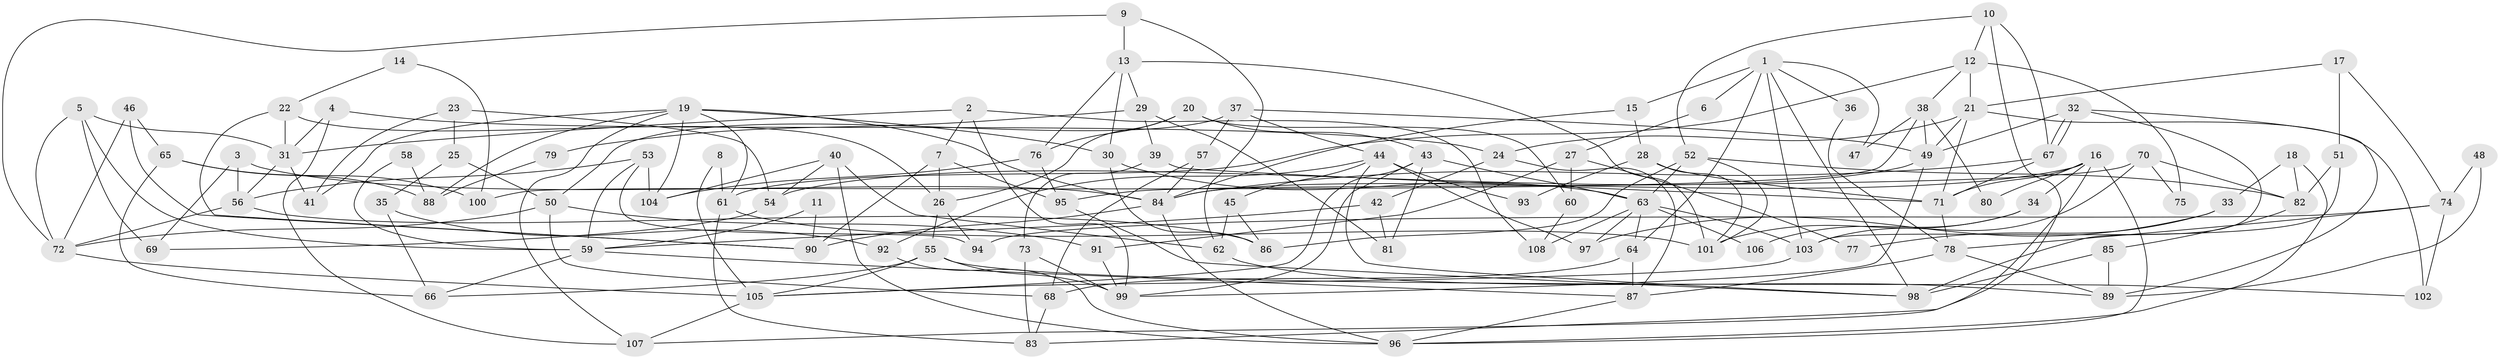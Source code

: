 // Generated by graph-tools (version 1.1) at 2025/02/03/09/25 03:02:07]
// undirected, 108 vertices, 216 edges
graph export_dot {
graph [start="1"]
  node [color=gray90,style=filled];
  1;
  2;
  3;
  4;
  5;
  6;
  7;
  8;
  9;
  10;
  11;
  12;
  13;
  14;
  15;
  16;
  17;
  18;
  19;
  20;
  21;
  22;
  23;
  24;
  25;
  26;
  27;
  28;
  29;
  30;
  31;
  32;
  33;
  34;
  35;
  36;
  37;
  38;
  39;
  40;
  41;
  42;
  43;
  44;
  45;
  46;
  47;
  48;
  49;
  50;
  51;
  52;
  53;
  54;
  55;
  56;
  57;
  58;
  59;
  60;
  61;
  62;
  63;
  64;
  65;
  66;
  67;
  68;
  69;
  70;
  71;
  72;
  73;
  74;
  75;
  76;
  77;
  78;
  79;
  80;
  81;
  82;
  83;
  84;
  85;
  86;
  87;
  88;
  89;
  90;
  91;
  92;
  93;
  94;
  95;
  96;
  97;
  98;
  99;
  100;
  101;
  102;
  103;
  104;
  105;
  106;
  107;
  108;
  1 -- 15;
  1 -- 103;
  1 -- 6;
  1 -- 36;
  1 -- 47;
  1 -- 64;
  1 -- 98;
  2 -- 31;
  2 -- 7;
  2 -- 99;
  2 -- 108;
  3 -- 56;
  3 -- 84;
  3 -- 69;
  4 -- 31;
  4 -- 107;
  4 -- 24;
  5 -- 31;
  5 -- 69;
  5 -- 59;
  5 -- 72;
  6 -- 27;
  7 -- 95;
  7 -- 26;
  7 -- 90;
  8 -- 105;
  8 -- 61;
  9 -- 62;
  9 -- 72;
  9 -- 13;
  10 -- 67;
  10 -- 83;
  10 -- 12;
  10 -- 52;
  11 -- 90;
  11 -- 59;
  12 -- 61;
  12 -- 21;
  12 -- 38;
  12 -- 75;
  13 -- 30;
  13 -- 29;
  13 -- 76;
  13 -- 101;
  14 -- 22;
  14 -- 100;
  15 -- 28;
  15 -- 84;
  16 -- 107;
  16 -- 71;
  16 -- 34;
  16 -- 80;
  16 -- 84;
  16 -- 96;
  17 -- 21;
  17 -- 74;
  17 -- 51;
  18 -- 96;
  18 -- 82;
  18 -- 33;
  19 -- 41;
  19 -- 84;
  19 -- 30;
  19 -- 61;
  19 -- 88;
  19 -- 104;
  19 -- 107;
  20 -- 26;
  20 -- 43;
  20 -- 60;
  20 -- 76;
  21 -- 24;
  21 -- 49;
  21 -- 71;
  21 -- 102;
  22 -- 26;
  22 -- 90;
  22 -- 31;
  23 -- 54;
  23 -- 25;
  23 -- 41;
  24 -- 87;
  24 -- 42;
  25 -- 50;
  25 -- 35;
  26 -- 55;
  26 -- 94;
  27 -- 60;
  27 -- 91;
  27 -- 77;
  28 -- 101;
  28 -- 71;
  28 -- 93;
  29 -- 39;
  29 -- 79;
  29 -- 81;
  30 -- 63;
  30 -- 86;
  31 -- 56;
  31 -- 41;
  32 -- 49;
  32 -- 67;
  32 -- 67;
  32 -- 89;
  32 -- 98;
  33 -- 97;
  33 -- 77;
  34 -- 101;
  34 -- 106;
  35 -- 92;
  35 -- 66;
  36 -- 78;
  37 -- 49;
  37 -- 50;
  37 -- 44;
  37 -- 57;
  38 -- 49;
  38 -- 47;
  38 -- 80;
  38 -- 100;
  39 -- 71;
  39 -- 73;
  40 -- 96;
  40 -- 104;
  40 -- 54;
  40 -- 62;
  42 -- 59;
  42 -- 81;
  43 -- 81;
  43 -- 105;
  43 -- 63;
  43 -- 99;
  44 -- 98;
  44 -- 45;
  44 -- 92;
  44 -- 93;
  44 -- 97;
  45 -- 86;
  45 -- 62;
  46 -- 72;
  46 -- 90;
  46 -- 65;
  48 -- 89;
  48 -- 74;
  49 -- 99;
  49 -- 54;
  50 -- 68;
  50 -- 72;
  50 -- 91;
  51 -- 82;
  51 -- 103;
  52 -- 82;
  52 -- 63;
  52 -- 86;
  52 -- 101;
  53 -- 104;
  53 -- 59;
  53 -- 56;
  53 -- 94;
  54 -- 69;
  55 -- 99;
  55 -- 105;
  55 -- 66;
  55 -- 102;
  56 -- 86;
  56 -- 72;
  57 -- 84;
  57 -- 68;
  58 -- 59;
  58 -- 88;
  59 -- 87;
  59 -- 66;
  60 -- 108;
  61 -- 101;
  61 -- 83;
  62 -- 89;
  63 -- 64;
  63 -- 97;
  63 -- 103;
  63 -- 106;
  63 -- 108;
  64 -- 68;
  64 -- 87;
  65 -- 66;
  65 -- 88;
  65 -- 100;
  67 -- 71;
  67 -- 84;
  68 -- 83;
  70 -- 95;
  70 -- 103;
  70 -- 75;
  70 -- 82;
  71 -- 78;
  72 -- 105;
  73 -- 99;
  73 -- 83;
  74 -- 102;
  74 -- 78;
  74 -- 94;
  76 -- 95;
  76 -- 104;
  78 -- 87;
  78 -- 89;
  79 -- 88;
  82 -- 85;
  84 -- 90;
  84 -- 96;
  85 -- 89;
  85 -- 98;
  87 -- 96;
  91 -- 99;
  92 -- 96;
  95 -- 98;
  103 -- 105;
  105 -- 107;
}
